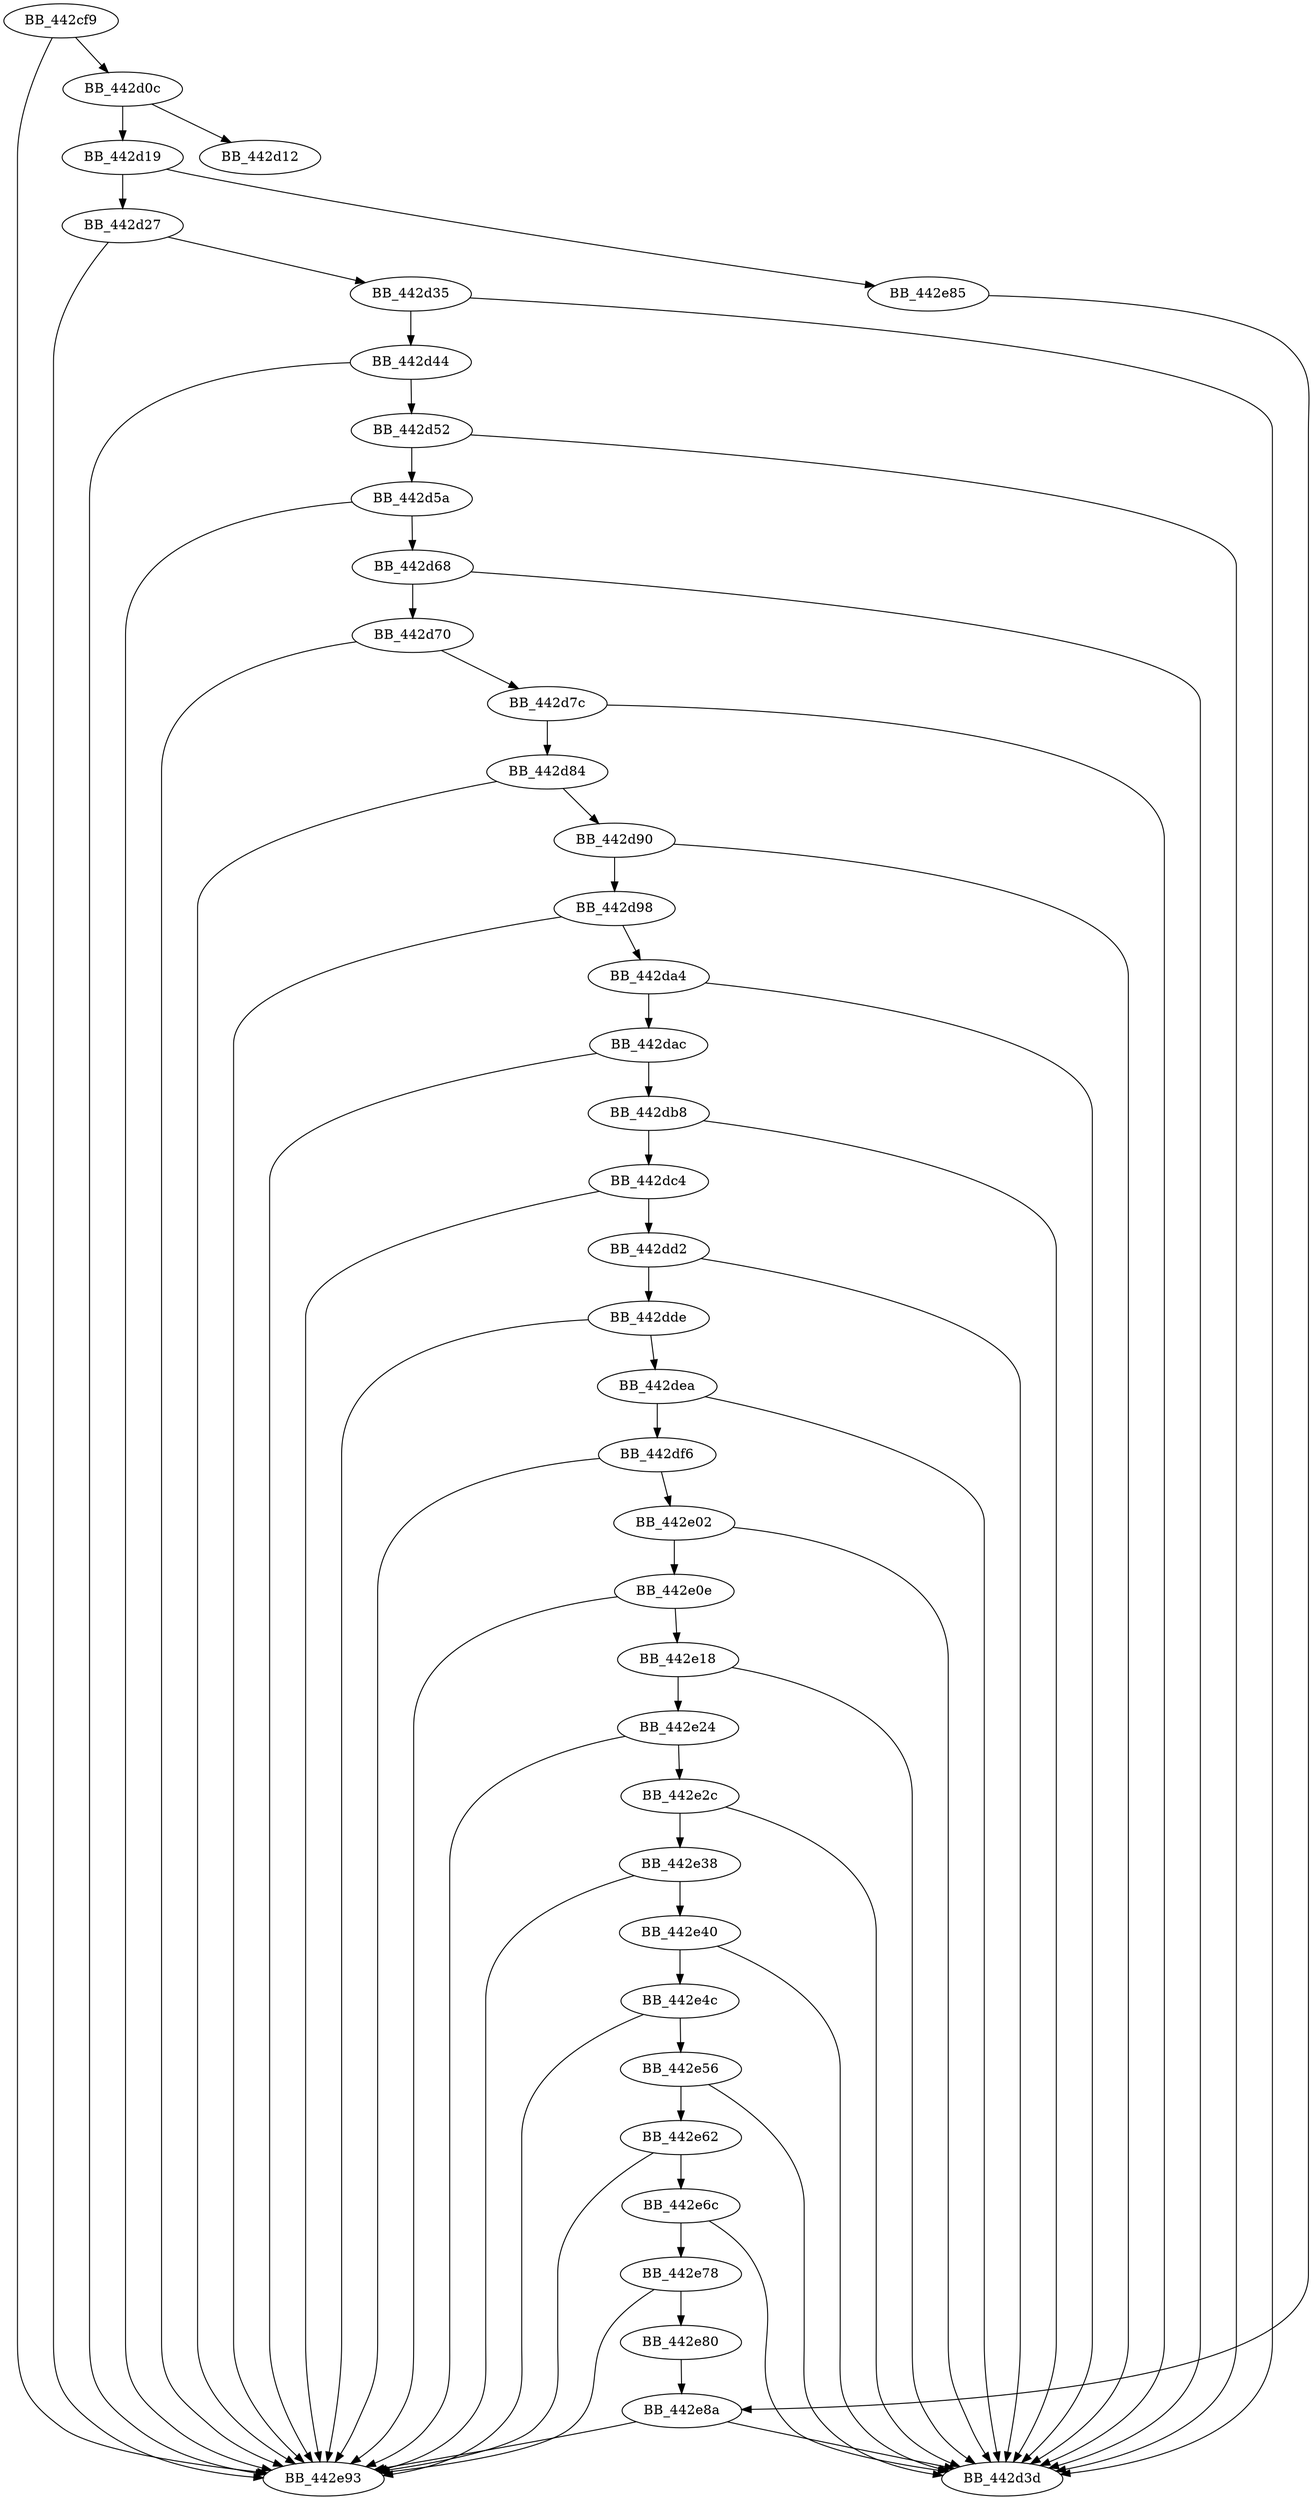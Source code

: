 DiGraph __wchartodigit{
BB_442cf9->BB_442d0c
BB_442cf9->BB_442e93
BB_442d0c->BB_442d12
BB_442d0c->BB_442d19
BB_442d19->BB_442d27
BB_442d19->BB_442e85
BB_442d27->BB_442d35
BB_442d27->BB_442e93
BB_442d35->BB_442d3d
BB_442d35->BB_442d44
BB_442d44->BB_442d52
BB_442d44->BB_442e93
BB_442d52->BB_442d3d
BB_442d52->BB_442d5a
BB_442d5a->BB_442d68
BB_442d5a->BB_442e93
BB_442d68->BB_442d3d
BB_442d68->BB_442d70
BB_442d70->BB_442d7c
BB_442d70->BB_442e93
BB_442d7c->BB_442d3d
BB_442d7c->BB_442d84
BB_442d84->BB_442d90
BB_442d84->BB_442e93
BB_442d90->BB_442d3d
BB_442d90->BB_442d98
BB_442d98->BB_442da4
BB_442d98->BB_442e93
BB_442da4->BB_442d3d
BB_442da4->BB_442dac
BB_442dac->BB_442db8
BB_442dac->BB_442e93
BB_442db8->BB_442d3d
BB_442db8->BB_442dc4
BB_442dc4->BB_442dd2
BB_442dc4->BB_442e93
BB_442dd2->BB_442d3d
BB_442dd2->BB_442dde
BB_442dde->BB_442dea
BB_442dde->BB_442e93
BB_442dea->BB_442d3d
BB_442dea->BB_442df6
BB_442df6->BB_442e02
BB_442df6->BB_442e93
BB_442e02->BB_442d3d
BB_442e02->BB_442e0e
BB_442e0e->BB_442e18
BB_442e0e->BB_442e93
BB_442e18->BB_442d3d
BB_442e18->BB_442e24
BB_442e24->BB_442e2c
BB_442e24->BB_442e93
BB_442e2c->BB_442d3d
BB_442e2c->BB_442e38
BB_442e38->BB_442e40
BB_442e38->BB_442e93
BB_442e40->BB_442d3d
BB_442e40->BB_442e4c
BB_442e4c->BB_442e56
BB_442e4c->BB_442e93
BB_442e56->BB_442d3d
BB_442e56->BB_442e62
BB_442e62->BB_442e6c
BB_442e62->BB_442e93
BB_442e6c->BB_442d3d
BB_442e6c->BB_442e78
BB_442e78->BB_442e80
BB_442e78->BB_442e93
BB_442e80->BB_442e8a
BB_442e85->BB_442e8a
BB_442e8a->BB_442d3d
BB_442e8a->BB_442e93
}
